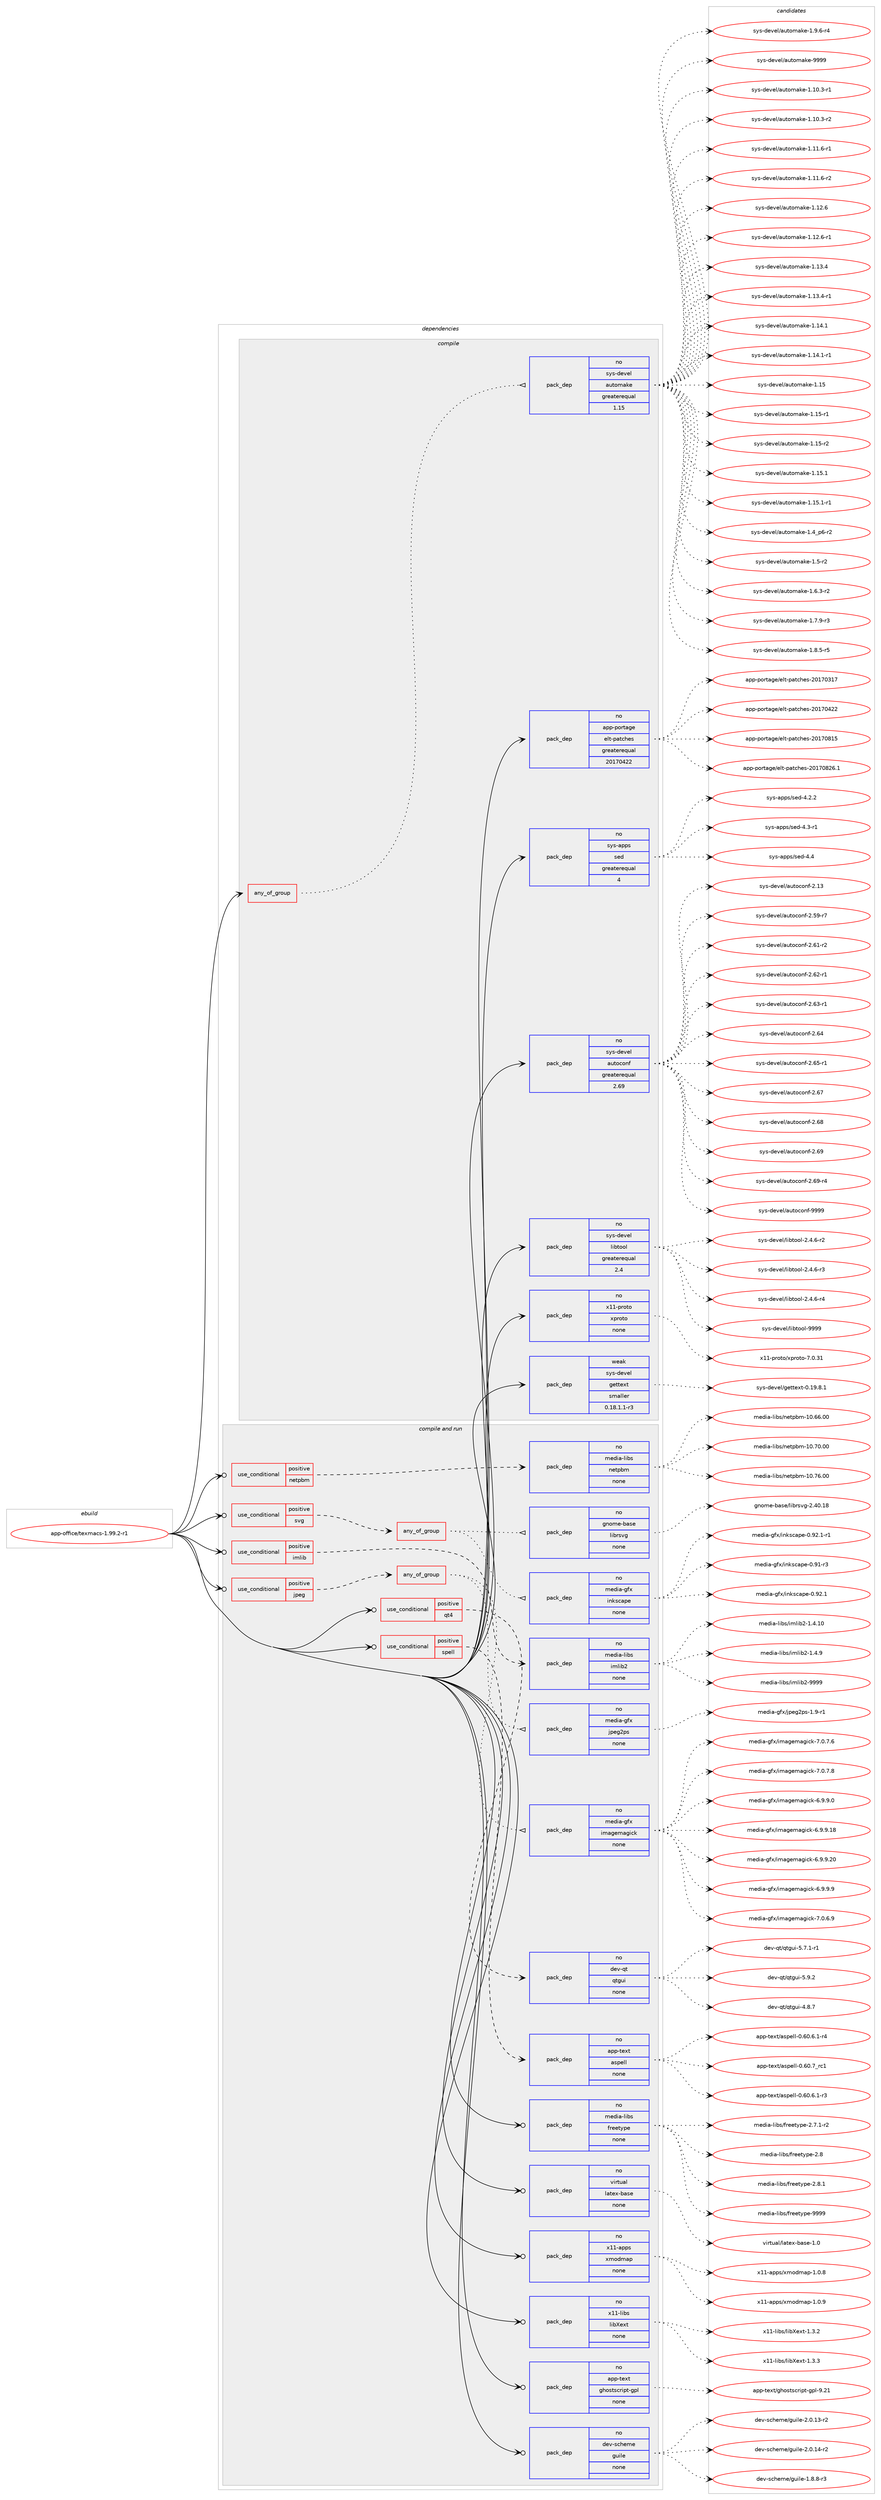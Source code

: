 digraph prolog {

# *************
# Graph options
# *************

newrank=true;
concentrate=true;
compound=true;
graph [rankdir=LR,fontname=Helvetica,fontsize=10,ranksep=1.5];#, ranksep=2.5, nodesep=0.2];
edge  [arrowhead=vee];
node  [fontname=Helvetica,fontsize=10];

# **********
# The ebuild
# **********

subgraph cluster_leftcol {
color=gray;
rank=same;
label=<<i>ebuild</i>>;
id [label="app-office/texmacs-1.99.2-r1", color=red, width=4, href="../app-office/texmacs-1.99.2-r1.svg"];
}

# ****************
# The dependencies
# ****************

subgraph cluster_midcol {
color=gray;
label=<<i>dependencies</i>>;
subgraph cluster_compile {
fillcolor="#eeeeee";
style=filled;
label=<<i>compile</i>>;
subgraph any905 {
dependency52663 [label=<<TABLE BORDER="0" CELLBORDER="1" CELLSPACING="0" CELLPADDING="4"><TR><TD CELLPADDING="10">any_of_group</TD></TR></TABLE>>, shape=none, color=red];subgraph pack38030 {
dependency52664 [label=<<TABLE BORDER="0" CELLBORDER="1" CELLSPACING="0" CELLPADDING="4" WIDTH="220"><TR><TD ROWSPAN="6" CELLPADDING="30">pack_dep</TD></TR><TR><TD WIDTH="110">no</TD></TR><TR><TD>sys-devel</TD></TR><TR><TD>automake</TD></TR><TR><TD>greaterequal</TD></TR><TR><TD>1.15</TD></TR></TABLE>>, shape=none, color=blue];
}
dependency52663:e -> dependency52664:w [weight=20,style="dotted",arrowhead="oinv"];
}
id:e -> dependency52663:w [weight=20,style="solid",arrowhead="vee"];
subgraph pack38031 {
dependency52665 [label=<<TABLE BORDER="0" CELLBORDER="1" CELLSPACING="0" CELLPADDING="4" WIDTH="220"><TR><TD ROWSPAN="6" CELLPADDING="30">pack_dep</TD></TR><TR><TD WIDTH="110">no</TD></TR><TR><TD>app-portage</TD></TR><TR><TD>elt-patches</TD></TR><TR><TD>greaterequal</TD></TR><TR><TD>20170422</TD></TR></TABLE>>, shape=none, color=blue];
}
id:e -> dependency52665:w [weight=20,style="solid",arrowhead="vee"];
subgraph pack38032 {
dependency52666 [label=<<TABLE BORDER="0" CELLBORDER="1" CELLSPACING="0" CELLPADDING="4" WIDTH="220"><TR><TD ROWSPAN="6" CELLPADDING="30">pack_dep</TD></TR><TR><TD WIDTH="110">no</TD></TR><TR><TD>sys-apps</TD></TR><TR><TD>sed</TD></TR><TR><TD>greaterequal</TD></TR><TR><TD>4</TD></TR></TABLE>>, shape=none, color=blue];
}
id:e -> dependency52666:w [weight=20,style="solid",arrowhead="vee"];
subgraph pack38033 {
dependency52667 [label=<<TABLE BORDER="0" CELLBORDER="1" CELLSPACING="0" CELLPADDING="4" WIDTH="220"><TR><TD ROWSPAN="6" CELLPADDING="30">pack_dep</TD></TR><TR><TD WIDTH="110">no</TD></TR><TR><TD>sys-devel</TD></TR><TR><TD>autoconf</TD></TR><TR><TD>greaterequal</TD></TR><TR><TD>2.69</TD></TR></TABLE>>, shape=none, color=blue];
}
id:e -> dependency52667:w [weight=20,style="solid",arrowhead="vee"];
subgraph pack38034 {
dependency52668 [label=<<TABLE BORDER="0" CELLBORDER="1" CELLSPACING="0" CELLPADDING="4" WIDTH="220"><TR><TD ROWSPAN="6" CELLPADDING="30">pack_dep</TD></TR><TR><TD WIDTH="110">no</TD></TR><TR><TD>sys-devel</TD></TR><TR><TD>libtool</TD></TR><TR><TD>greaterequal</TD></TR><TR><TD>2.4</TD></TR></TABLE>>, shape=none, color=blue];
}
id:e -> dependency52668:w [weight=20,style="solid",arrowhead="vee"];
subgraph pack38035 {
dependency52669 [label=<<TABLE BORDER="0" CELLBORDER="1" CELLSPACING="0" CELLPADDING="4" WIDTH="220"><TR><TD ROWSPAN="6" CELLPADDING="30">pack_dep</TD></TR><TR><TD WIDTH="110">no</TD></TR><TR><TD>x11-proto</TD></TR><TR><TD>xproto</TD></TR><TR><TD>none</TD></TR><TR><TD></TD></TR></TABLE>>, shape=none, color=blue];
}
id:e -> dependency52669:w [weight=20,style="solid",arrowhead="vee"];
subgraph pack38036 {
dependency52670 [label=<<TABLE BORDER="0" CELLBORDER="1" CELLSPACING="0" CELLPADDING="4" WIDTH="220"><TR><TD ROWSPAN="6" CELLPADDING="30">pack_dep</TD></TR><TR><TD WIDTH="110">weak</TD></TR><TR><TD>sys-devel</TD></TR><TR><TD>gettext</TD></TR><TR><TD>smaller</TD></TR><TR><TD>0.18.1.1-r3</TD></TR></TABLE>>, shape=none, color=blue];
}
id:e -> dependency52670:w [weight=20,style="solid",arrowhead="vee"];
}
subgraph cluster_compileandrun {
fillcolor="#eeeeee";
style=filled;
label=<<i>compile and run</i>>;
subgraph cond13706 {
dependency52671 [label=<<TABLE BORDER="0" CELLBORDER="1" CELLSPACING="0" CELLPADDING="4"><TR><TD ROWSPAN="3" CELLPADDING="10">use_conditional</TD></TR><TR><TD>positive</TD></TR><TR><TD>imlib</TD></TR></TABLE>>, shape=none, color=red];
subgraph pack38037 {
dependency52672 [label=<<TABLE BORDER="0" CELLBORDER="1" CELLSPACING="0" CELLPADDING="4" WIDTH="220"><TR><TD ROWSPAN="6" CELLPADDING="30">pack_dep</TD></TR><TR><TD WIDTH="110">no</TD></TR><TR><TD>media-libs</TD></TR><TR><TD>imlib2</TD></TR><TR><TD>none</TD></TR><TR><TD></TD></TR></TABLE>>, shape=none, color=blue];
}
dependency52671:e -> dependency52672:w [weight=20,style="dashed",arrowhead="vee"];
}
id:e -> dependency52671:w [weight=20,style="solid",arrowhead="odotvee"];
subgraph cond13707 {
dependency52673 [label=<<TABLE BORDER="0" CELLBORDER="1" CELLSPACING="0" CELLPADDING="4"><TR><TD ROWSPAN="3" CELLPADDING="10">use_conditional</TD></TR><TR><TD>positive</TD></TR><TR><TD>jpeg</TD></TR></TABLE>>, shape=none, color=red];
subgraph any906 {
dependency52674 [label=<<TABLE BORDER="0" CELLBORDER="1" CELLSPACING="0" CELLPADDING="4"><TR><TD CELLPADDING="10">any_of_group</TD></TR></TABLE>>, shape=none, color=red];subgraph pack38038 {
dependency52675 [label=<<TABLE BORDER="0" CELLBORDER="1" CELLSPACING="0" CELLPADDING="4" WIDTH="220"><TR><TD ROWSPAN="6" CELLPADDING="30">pack_dep</TD></TR><TR><TD WIDTH="110">no</TD></TR><TR><TD>media-gfx</TD></TR><TR><TD>imagemagick</TD></TR><TR><TD>none</TD></TR><TR><TD></TD></TR></TABLE>>, shape=none, color=blue];
}
dependency52674:e -> dependency52675:w [weight=20,style="dotted",arrowhead="oinv"];
subgraph pack38039 {
dependency52676 [label=<<TABLE BORDER="0" CELLBORDER="1" CELLSPACING="0" CELLPADDING="4" WIDTH="220"><TR><TD ROWSPAN="6" CELLPADDING="30">pack_dep</TD></TR><TR><TD WIDTH="110">no</TD></TR><TR><TD>media-gfx</TD></TR><TR><TD>jpeg2ps</TD></TR><TR><TD>none</TD></TR><TR><TD></TD></TR></TABLE>>, shape=none, color=blue];
}
dependency52674:e -> dependency52676:w [weight=20,style="dotted",arrowhead="oinv"];
}
dependency52673:e -> dependency52674:w [weight=20,style="dashed",arrowhead="vee"];
}
id:e -> dependency52673:w [weight=20,style="solid",arrowhead="odotvee"];
subgraph cond13708 {
dependency52677 [label=<<TABLE BORDER="0" CELLBORDER="1" CELLSPACING="0" CELLPADDING="4"><TR><TD ROWSPAN="3" CELLPADDING="10">use_conditional</TD></TR><TR><TD>positive</TD></TR><TR><TD>netpbm</TD></TR></TABLE>>, shape=none, color=red];
subgraph pack38040 {
dependency52678 [label=<<TABLE BORDER="0" CELLBORDER="1" CELLSPACING="0" CELLPADDING="4" WIDTH="220"><TR><TD ROWSPAN="6" CELLPADDING="30">pack_dep</TD></TR><TR><TD WIDTH="110">no</TD></TR><TR><TD>media-libs</TD></TR><TR><TD>netpbm</TD></TR><TR><TD>none</TD></TR><TR><TD></TD></TR></TABLE>>, shape=none, color=blue];
}
dependency52677:e -> dependency52678:w [weight=20,style="dashed",arrowhead="vee"];
}
id:e -> dependency52677:w [weight=20,style="solid",arrowhead="odotvee"];
subgraph cond13709 {
dependency52679 [label=<<TABLE BORDER="0" CELLBORDER="1" CELLSPACING="0" CELLPADDING="4"><TR><TD ROWSPAN="3" CELLPADDING="10">use_conditional</TD></TR><TR><TD>positive</TD></TR><TR><TD>qt4</TD></TR></TABLE>>, shape=none, color=red];
subgraph pack38041 {
dependency52680 [label=<<TABLE BORDER="0" CELLBORDER="1" CELLSPACING="0" CELLPADDING="4" WIDTH="220"><TR><TD ROWSPAN="6" CELLPADDING="30">pack_dep</TD></TR><TR><TD WIDTH="110">no</TD></TR><TR><TD>dev-qt</TD></TR><TR><TD>qtgui</TD></TR><TR><TD>none</TD></TR><TR><TD></TD></TR></TABLE>>, shape=none, color=blue];
}
dependency52679:e -> dependency52680:w [weight=20,style="dashed",arrowhead="vee"];
}
id:e -> dependency52679:w [weight=20,style="solid",arrowhead="odotvee"];
subgraph cond13710 {
dependency52681 [label=<<TABLE BORDER="0" CELLBORDER="1" CELLSPACING="0" CELLPADDING="4"><TR><TD ROWSPAN="3" CELLPADDING="10">use_conditional</TD></TR><TR><TD>positive</TD></TR><TR><TD>spell</TD></TR></TABLE>>, shape=none, color=red];
subgraph pack38042 {
dependency52682 [label=<<TABLE BORDER="0" CELLBORDER="1" CELLSPACING="0" CELLPADDING="4" WIDTH="220"><TR><TD ROWSPAN="6" CELLPADDING="30">pack_dep</TD></TR><TR><TD WIDTH="110">no</TD></TR><TR><TD>app-text</TD></TR><TR><TD>aspell</TD></TR><TR><TD>none</TD></TR><TR><TD></TD></TR></TABLE>>, shape=none, color=blue];
}
dependency52681:e -> dependency52682:w [weight=20,style="dashed",arrowhead="vee"];
}
id:e -> dependency52681:w [weight=20,style="solid",arrowhead="odotvee"];
subgraph cond13711 {
dependency52683 [label=<<TABLE BORDER="0" CELLBORDER="1" CELLSPACING="0" CELLPADDING="4"><TR><TD ROWSPAN="3" CELLPADDING="10">use_conditional</TD></TR><TR><TD>positive</TD></TR><TR><TD>svg</TD></TR></TABLE>>, shape=none, color=red];
subgraph any907 {
dependency52684 [label=<<TABLE BORDER="0" CELLBORDER="1" CELLSPACING="0" CELLPADDING="4"><TR><TD CELLPADDING="10">any_of_group</TD></TR></TABLE>>, shape=none, color=red];subgraph pack38043 {
dependency52685 [label=<<TABLE BORDER="0" CELLBORDER="1" CELLSPACING="0" CELLPADDING="4" WIDTH="220"><TR><TD ROWSPAN="6" CELLPADDING="30">pack_dep</TD></TR><TR><TD WIDTH="110">no</TD></TR><TR><TD>media-gfx</TD></TR><TR><TD>inkscape</TD></TR><TR><TD>none</TD></TR><TR><TD></TD></TR></TABLE>>, shape=none, color=blue];
}
dependency52684:e -> dependency52685:w [weight=20,style="dotted",arrowhead="oinv"];
subgraph pack38044 {
dependency52686 [label=<<TABLE BORDER="0" CELLBORDER="1" CELLSPACING="0" CELLPADDING="4" WIDTH="220"><TR><TD ROWSPAN="6" CELLPADDING="30">pack_dep</TD></TR><TR><TD WIDTH="110">no</TD></TR><TR><TD>gnome-base</TD></TR><TR><TD>librsvg</TD></TR><TR><TD>none</TD></TR><TR><TD></TD></TR></TABLE>>, shape=none, color=blue];
}
dependency52684:e -> dependency52686:w [weight=20,style="dotted",arrowhead="oinv"];
}
dependency52683:e -> dependency52684:w [weight=20,style="dashed",arrowhead="vee"];
}
id:e -> dependency52683:w [weight=20,style="solid",arrowhead="odotvee"];
subgraph pack38045 {
dependency52687 [label=<<TABLE BORDER="0" CELLBORDER="1" CELLSPACING="0" CELLPADDING="4" WIDTH="220"><TR><TD ROWSPAN="6" CELLPADDING="30">pack_dep</TD></TR><TR><TD WIDTH="110">no</TD></TR><TR><TD>app-text</TD></TR><TR><TD>ghostscript-gpl</TD></TR><TR><TD>none</TD></TR><TR><TD></TD></TR></TABLE>>, shape=none, color=blue];
}
id:e -> dependency52687:w [weight=20,style="solid",arrowhead="odotvee"];
subgraph pack38046 {
dependency52688 [label=<<TABLE BORDER="0" CELLBORDER="1" CELLSPACING="0" CELLPADDING="4" WIDTH="220"><TR><TD ROWSPAN="6" CELLPADDING="30">pack_dep</TD></TR><TR><TD WIDTH="110">no</TD></TR><TR><TD>dev-scheme</TD></TR><TR><TD>guile</TD></TR><TR><TD>none</TD></TR><TR><TD></TD></TR></TABLE>>, shape=none, color=blue];
}
id:e -> dependency52688:w [weight=20,style="solid",arrowhead="odotvee"];
subgraph pack38047 {
dependency52689 [label=<<TABLE BORDER="0" CELLBORDER="1" CELLSPACING="0" CELLPADDING="4" WIDTH="220"><TR><TD ROWSPAN="6" CELLPADDING="30">pack_dep</TD></TR><TR><TD WIDTH="110">no</TD></TR><TR><TD>media-libs</TD></TR><TR><TD>freetype</TD></TR><TR><TD>none</TD></TR><TR><TD></TD></TR></TABLE>>, shape=none, color=blue];
}
id:e -> dependency52689:w [weight=20,style="solid",arrowhead="odotvee"];
subgraph pack38048 {
dependency52690 [label=<<TABLE BORDER="0" CELLBORDER="1" CELLSPACING="0" CELLPADDING="4" WIDTH="220"><TR><TD ROWSPAN="6" CELLPADDING="30">pack_dep</TD></TR><TR><TD WIDTH="110">no</TD></TR><TR><TD>virtual</TD></TR><TR><TD>latex-base</TD></TR><TR><TD>none</TD></TR><TR><TD></TD></TR></TABLE>>, shape=none, color=blue];
}
id:e -> dependency52690:w [weight=20,style="solid",arrowhead="odotvee"];
subgraph pack38049 {
dependency52691 [label=<<TABLE BORDER="0" CELLBORDER="1" CELLSPACING="0" CELLPADDING="4" WIDTH="220"><TR><TD ROWSPAN="6" CELLPADDING="30">pack_dep</TD></TR><TR><TD WIDTH="110">no</TD></TR><TR><TD>x11-apps</TD></TR><TR><TD>xmodmap</TD></TR><TR><TD>none</TD></TR><TR><TD></TD></TR></TABLE>>, shape=none, color=blue];
}
id:e -> dependency52691:w [weight=20,style="solid",arrowhead="odotvee"];
subgraph pack38050 {
dependency52692 [label=<<TABLE BORDER="0" CELLBORDER="1" CELLSPACING="0" CELLPADDING="4" WIDTH="220"><TR><TD ROWSPAN="6" CELLPADDING="30">pack_dep</TD></TR><TR><TD WIDTH="110">no</TD></TR><TR><TD>x11-libs</TD></TR><TR><TD>libXext</TD></TR><TR><TD>none</TD></TR><TR><TD></TD></TR></TABLE>>, shape=none, color=blue];
}
id:e -> dependency52692:w [weight=20,style="solid",arrowhead="odotvee"];
}
subgraph cluster_run {
fillcolor="#eeeeee";
style=filled;
label=<<i>run</i>>;
}
}

# **************
# The candidates
# **************

subgraph cluster_choices {
rank=same;
color=gray;
label=<<i>candidates</i>>;

subgraph choice38030 {
color=black;
nodesep=1;
choice11512111545100101118101108479711711611110997107101454946494846514511449 [label="sys-devel/automake-1.10.3-r1", color=red, width=4,href="../sys-devel/automake-1.10.3-r1.svg"];
choice11512111545100101118101108479711711611110997107101454946494846514511450 [label="sys-devel/automake-1.10.3-r2", color=red, width=4,href="../sys-devel/automake-1.10.3-r2.svg"];
choice11512111545100101118101108479711711611110997107101454946494946544511449 [label="sys-devel/automake-1.11.6-r1", color=red, width=4,href="../sys-devel/automake-1.11.6-r1.svg"];
choice11512111545100101118101108479711711611110997107101454946494946544511450 [label="sys-devel/automake-1.11.6-r2", color=red, width=4,href="../sys-devel/automake-1.11.6-r2.svg"];
choice1151211154510010111810110847971171161111099710710145494649504654 [label="sys-devel/automake-1.12.6", color=red, width=4,href="../sys-devel/automake-1.12.6.svg"];
choice11512111545100101118101108479711711611110997107101454946495046544511449 [label="sys-devel/automake-1.12.6-r1", color=red, width=4,href="../sys-devel/automake-1.12.6-r1.svg"];
choice1151211154510010111810110847971171161111099710710145494649514652 [label="sys-devel/automake-1.13.4", color=red, width=4,href="../sys-devel/automake-1.13.4.svg"];
choice11512111545100101118101108479711711611110997107101454946495146524511449 [label="sys-devel/automake-1.13.4-r1", color=red, width=4,href="../sys-devel/automake-1.13.4-r1.svg"];
choice1151211154510010111810110847971171161111099710710145494649524649 [label="sys-devel/automake-1.14.1", color=red, width=4,href="../sys-devel/automake-1.14.1.svg"];
choice11512111545100101118101108479711711611110997107101454946495246494511449 [label="sys-devel/automake-1.14.1-r1", color=red, width=4,href="../sys-devel/automake-1.14.1-r1.svg"];
choice115121115451001011181011084797117116111109971071014549464953 [label="sys-devel/automake-1.15", color=red, width=4,href="../sys-devel/automake-1.15.svg"];
choice1151211154510010111810110847971171161111099710710145494649534511449 [label="sys-devel/automake-1.15-r1", color=red, width=4,href="../sys-devel/automake-1.15-r1.svg"];
choice1151211154510010111810110847971171161111099710710145494649534511450 [label="sys-devel/automake-1.15-r2", color=red, width=4,href="../sys-devel/automake-1.15-r2.svg"];
choice1151211154510010111810110847971171161111099710710145494649534649 [label="sys-devel/automake-1.15.1", color=red, width=4,href="../sys-devel/automake-1.15.1.svg"];
choice11512111545100101118101108479711711611110997107101454946495346494511449 [label="sys-devel/automake-1.15.1-r1", color=red, width=4,href="../sys-devel/automake-1.15.1-r1.svg"];
choice115121115451001011181011084797117116111109971071014549465295112544511450 [label="sys-devel/automake-1.4_p6-r2", color=red, width=4,href="../sys-devel/automake-1.4_p6-r2.svg"];
choice11512111545100101118101108479711711611110997107101454946534511450 [label="sys-devel/automake-1.5-r2", color=red, width=4,href="../sys-devel/automake-1.5-r2.svg"];
choice115121115451001011181011084797117116111109971071014549465446514511450 [label="sys-devel/automake-1.6.3-r2", color=red, width=4,href="../sys-devel/automake-1.6.3-r2.svg"];
choice115121115451001011181011084797117116111109971071014549465546574511451 [label="sys-devel/automake-1.7.9-r3", color=red, width=4,href="../sys-devel/automake-1.7.9-r3.svg"];
choice115121115451001011181011084797117116111109971071014549465646534511453 [label="sys-devel/automake-1.8.5-r5", color=red, width=4,href="../sys-devel/automake-1.8.5-r5.svg"];
choice115121115451001011181011084797117116111109971071014549465746544511452 [label="sys-devel/automake-1.9.6-r4", color=red, width=4,href="../sys-devel/automake-1.9.6-r4.svg"];
choice115121115451001011181011084797117116111109971071014557575757 [label="sys-devel/automake-9999", color=red, width=4,href="../sys-devel/automake-9999.svg"];
dependency52664:e -> choice11512111545100101118101108479711711611110997107101454946494846514511449:w [style=dotted,weight="100"];
dependency52664:e -> choice11512111545100101118101108479711711611110997107101454946494846514511450:w [style=dotted,weight="100"];
dependency52664:e -> choice11512111545100101118101108479711711611110997107101454946494946544511449:w [style=dotted,weight="100"];
dependency52664:e -> choice11512111545100101118101108479711711611110997107101454946494946544511450:w [style=dotted,weight="100"];
dependency52664:e -> choice1151211154510010111810110847971171161111099710710145494649504654:w [style=dotted,weight="100"];
dependency52664:e -> choice11512111545100101118101108479711711611110997107101454946495046544511449:w [style=dotted,weight="100"];
dependency52664:e -> choice1151211154510010111810110847971171161111099710710145494649514652:w [style=dotted,weight="100"];
dependency52664:e -> choice11512111545100101118101108479711711611110997107101454946495146524511449:w [style=dotted,weight="100"];
dependency52664:e -> choice1151211154510010111810110847971171161111099710710145494649524649:w [style=dotted,weight="100"];
dependency52664:e -> choice11512111545100101118101108479711711611110997107101454946495246494511449:w [style=dotted,weight="100"];
dependency52664:e -> choice115121115451001011181011084797117116111109971071014549464953:w [style=dotted,weight="100"];
dependency52664:e -> choice1151211154510010111810110847971171161111099710710145494649534511449:w [style=dotted,weight="100"];
dependency52664:e -> choice1151211154510010111810110847971171161111099710710145494649534511450:w [style=dotted,weight="100"];
dependency52664:e -> choice1151211154510010111810110847971171161111099710710145494649534649:w [style=dotted,weight="100"];
dependency52664:e -> choice11512111545100101118101108479711711611110997107101454946495346494511449:w [style=dotted,weight="100"];
dependency52664:e -> choice115121115451001011181011084797117116111109971071014549465295112544511450:w [style=dotted,weight="100"];
dependency52664:e -> choice11512111545100101118101108479711711611110997107101454946534511450:w [style=dotted,weight="100"];
dependency52664:e -> choice115121115451001011181011084797117116111109971071014549465446514511450:w [style=dotted,weight="100"];
dependency52664:e -> choice115121115451001011181011084797117116111109971071014549465546574511451:w [style=dotted,weight="100"];
dependency52664:e -> choice115121115451001011181011084797117116111109971071014549465646534511453:w [style=dotted,weight="100"];
dependency52664:e -> choice115121115451001011181011084797117116111109971071014549465746544511452:w [style=dotted,weight="100"];
dependency52664:e -> choice115121115451001011181011084797117116111109971071014557575757:w [style=dotted,weight="100"];
}
subgraph choice38031 {
color=black;
nodesep=1;
choice97112112451121111141169710310147101108116451129711699104101115455048495548514955 [label="app-portage/elt-patches-20170317", color=red, width=4,href="../app-portage/elt-patches-20170317.svg"];
choice97112112451121111141169710310147101108116451129711699104101115455048495548525050 [label="app-portage/elt-patches-20170422", color=red, width=4,href="../app-portage/elt-patches-20170422.svg"];
choice97112112451121111141169710310147101108116451129711699104101115455048495548564953 [label="app-portage/elt-patches-20170815", color=red, width=4,href="../app-portage/elt-patches-20170815.svg"];
choice971121124511211111411697103101471011081164511297116991041011154550484955485650544649 [label="app-portage/elt-patches-20170826.1", color=red, width=4,href="../app-portage/elt-patches-20170826.1.svg"];
dependency52665:e -> choice97112112451121111141169710310147101108116451129711699104101115455048495548514955:w [style=dotted,weight="100"];
dependency52665:e -> choice97112112451121111141169710310147101108116451129711699104101115455048495548525050:w [style=dotted,weight="100"];
dependency52665:e -> choice97112112451121111141169710310147101108116451129711699104101115455048495548564953:w [style=dotted,weight="100"];
dependency52665:e -> choice971121124511211111411697103101471011081164511297116991041011154550484955485650544649:w [style=dotted,weight="100"];
}
subgraph choice38032 {
color=black;
nodesep=1;
choice115121115459711211211547115101100455246504650 [label="sys-apps/sed-4.2.2", color=red, width=4,href="../sys-apps/sed-4.2.2.svg"];
choice115121115459711211211547115101100455246514511449 [label="sys-apps/sed-4.3-r1", color=red, width=4,href="../sys-apps/sed-4.3-r1.svg"];
choice11512111545971121121154711510110045524652 [label="sys-apps/sed-4.4", color=red, width=4,href="../sys-apps/sed-4.4.svg"];
dependency52666:e -> choice115121115459711211211547115101100455246504650:w [style=dotted,weight="100"];
dependency52666:e -> choice115121115459711211211547115101100455246514511449:w [style=dotted,weight="100"];
dependency52666:e -> choice11512111545971121121154711510110045524652:w [style=dotted,weight="100"];
}
subgraph choice38033 {
color=black;
nodesep=1;
choice115121115451001011181011084797117116111991111101024550464951 [label="sys-devel/autoconf-2.13", color=red, width=4,href="../sys-devel/autoconf-2.13.svg"];
choice1151211154510010111810110847971171161119911111010245504653574511455 [label="sys-devel/autoconf-2.59-r7", color=red, width=4,href="../sys-devel/autoconf-2.59-r7.svg"];
choice1151211154510010111810110847971171161119911111010245504654494511450 [label="sys-devel/autoconf-2.61-r2", color=red, width=4,href="../sys-devel/autoconf-2.61-r2.svg"];
choice1151211154510010111810110847971171161119911111010245504654504511449 [label="sys-devel/autoconf-2.62-r1", color=red, width=4,href="../sys-devel/autoconf-2.62-r1.svg"];
choice1151211154510010111810110847971171161119911111010245504654514511449 [label="sys-devel/autoconf-2.63-r1", color=red, width=4,href="../sys-devel/autoconf-2.63-r1.svg"];
choice115121115451001011181011084797117116111991111101024550465452 [label="sys-devel/autoconf-2.64", color=red, width=4,href="../sys-devel/autoconf-2.64.svg"];
choice1151211154510010111810110847971171161119911111010245504654534511449 [label="sys-devel/autoconf-2.65-r1", color=red, width=4,href="../sys-devel/autoconf-2.65-r1.svg"];
choice115121115451001011181011084797117116111991111101024550465455 [label="sys-devel/autoconf-2.67", color=red, width=4,href="../sys-devel/autoconf-2.67.svg"];
choice115121115451001011181011084797117116111991111101024550465456 [label="sys-devel/autoconf-2.68", color=red, width=4,href="../sys-devel/autoconf-2.68.svg"];
choice115121115451001011181011084797117116111991111101024550465457 [label="sys-devel/autoconf-2.69", color=red, width=4,href="../sys-devel/autoconf-2.69.svg"];
choice1151211154510010111810110847971171161119911111010245504654574511452 [label="sys-devel/autoconf-2.69-r4", color=red, width=4,href="../sys-devel/autoconf-2.69-r4.svg"];
choice115121115451001011181011084797117116111991111101024557575757 [label="sys-devel/autoconf-9999", color=red, width=4,href="../sys-devel/autoconf-9999.svg"];
dependency52667:e -> choice115121115451001011181011084797117116111991111101024550464951:w [style=dotted,weight="100"];
dependency52667:e -> choice1151211154510010111810110847971171161119911111010245504653574511455:w [style=dotted,weight="100"];
dependency52667:e -> choice1151211154510010111810110847971171161119911111010245504654494511450:w [style=dotted,weight="100"];
dependency52667:e -> choice1151211154510010111810110847971171161119911111010245504654504511449:w [style=dotted,weight="100"];
dependency52667:e -> choice1151211154510010111810110847971171161119911111010245504654514511449:w [style=dotted,weight="100"];
dependency52667:e -> choice115121115451001011181011084797117116111991111101024550465452:w [style=dotted,weight="100"];
dependency52667:e -> choice1151211154510010111810110847971171161119911111010245504654534511449:w [style=dotted,weight="100"];
dependency52667:e -> choice115121115451001011181011084797117116111991111101024550465455:w [style=dotted,weight="100"];
dependency52667:e -> choice115121115451001011181011084797117116111991111101024550465456:w [style=dotted,weight="100"];
dependency52667:e -> choice115121115451001011181011084797117116111991111101024550465457:w [style=dotted,weight="100"];
dependency52667:e -> choice1151211154510010111810110847971171161119911111010245504654574511452:w [style=dotted,weight="100"];
dependency52667:e -> choice115121115451001011181011084797117116111991111101024557575757:w [style=dotted,weight="100"];
}
subgraph choice38034 {
color=black;
nodesep=1;
choice1151211154510010111810110847108105981161111111084550465246544511450 [label="sys-devel/libtool-2.4.6-r2", color=red, width=4,href="../sys-devel/libtool-2.4.6-r2.svg"];
choice1151211154510010111810110847108105981161111111084550465246544511451 [label="sys-devel/libtool-2.4.6-r3", color=red, width=4,href="../sys-devel/libtool-2.4.6-r3.svg"];
choice1151211154510010111810110847108105981161111111084550465246544511452 [label="sys-devel/libtool-2.4.6-r4", color=red, width=4,href="../sys-devel/libtool-2.4.6-r4.svg"];
choice1151211154510010111810110847108105981161111111084557575757 [label="sys-devel/libtool-9999", color=red, width=4,href="../sys-devel/libtool-9999.svg"];
dependency52668:e -> choice1151211154510010111810110847108105981161111111084550465246544511450:w [style=dotted,weight="100"];
dependency52668:e -> choice1151211154510010111810110847108105981161111111084550465246544511451:w [style=dotted,weight="100"];
dependency52668:e -> choice1151211154510010111810110847108105981161111111084550465246544511452:w [style=dotted,weight="100"];
dependency52668:e -> choice1151211154510010111810110847108105981161111111084557575757:w [style=dotted,weight="100"];
}
subgraph choice38035 {
color=black;
nodesep=1;
choice1204949451121141111161114712011211411111611145554648465149 [label="x11-proto/xproto-7.0.31", color=red, width=4,href="../x11-proto/xproto-7.0.31.svg"];
dependency52669:e -> choice1204949451121141111161114712011211411111611145554648465149:w [style=dotted,weight="100"];
}
subgraph choice38036 {
color=black;
nodesep=1;
choice1151211154510010111810110847103101116116101120116454846495746564649 [label="sys-devel/gettext-0.19.8.1", color=red, width=4,href="../sys-devel/gettext-0.19.8.1.svg"];
dependency52670:e -> choice1151211154510010111810110847103101116116101120116454846495746564649:w [style=dotted,weight="100"];
}
subgraph choice38037 {
color=black;
nodesep=1;
choice10910110010597451081059811547105109108105985045494652464948 [label="media-libs/imlib2-1.4.10", color=red, width=4,href="../media-libs/imlib2-1.4.10.svg"];
choice109101100105974510810598115471051091081059850454946524657 [label="media-libs/imlib2-1.4.9", color=red, width=4,href="../media-libs/imlib2-1.4.9.svg"];
choice1091011001059745108105981154710510910810598504557575757 [label="media-libs/imlib2-9999", color=red, width=4,href="../media-libs/imlib2-9999.svg"];
dependency52672:e -> choice10910110010597451081059811547105109108105985045494652464948:w [style=dotted,weight="100"];
dependency52672:e -> choice109101100105974510810598115471051091081059850454946524657:w [style=dotted,weight="100"];
dependency52672:e -> choice1091011001059745108105981154710510910810598504557575757:w [style=dotted,weight="100"];
}
subgraph choice38038 {
color=black;
nodesep=1;
choice1091011001059745103102120471051099710310110997103105991074554465746574648 [label="media-gfx/imagemagick-6.9.9.0", color=red, width=4,href="../media-gfx/imagemagick-6.9.9.0.svg"];
choice109101100105974510310212047105109971031011099710310599107455446574657464956 [label="media-gfx/imagemagick-6.9.9.18", color=red, width=4,href="../media-gfx/imagemagick-6.9.9.18.svg"];
choice109101100105974510310212047105109971031011099710310599107455446574657465048 [label="media-gfx/imagemagick-6.9.9.20", color=red, width=4,href="../media-gfx/imagemagick-6.9.9.20.svg"];
choice1091011001059745103102120471051099710310110997103105991074554465746574657 [label="media-gfx/imagemagick-6.9.9.9", color=red, width=4,href="../media-gfx/imagemagick-6.9.9.9.svg"];
choice1091011001059745103102120471051099710310110997103105991074555464846544657 [label="media-gfx/imagemagick-7.0.6.9", color=red, width=4,href="../media-gfx/imagemagick-7.0.6.9.svg"];
choice1091011001059745103102120471051099710310110997103105991074555464846554654 [label="media-gfx/imagemagick-7.0.7.6", color=red, width=4,href="../media-gfx/imagemagick-7.0.7.6.svg"];
choice1091011001059745103102120471051099710310110997103105991074555464846554656 [label="media-gfx/imagemagick-7.0.7.8", color=red, width=4,href="../media-gfx/imagemagick-7.0.7.8.svg"];
dependency52675:e -> choice1091011001059745103102120471051099710310110997103105991074554465746574648:w [style=dotted,weight="100"];
dependency52675:e -> choice109101100105974510310212047105109971031011099710310599107455446574657464956:w [style=dotted,weight="100"];
dependency52675:e -> choice109101100105974510310212047105109971031011099710310599107455446574657465048:w [style=dotted,weight="100"];
dependency52675:e -> choice1091011001059745103102120471051099710310110997103105991074554465746574657:w [style=dotted,weight="100"];
dependency52675:e -> choice1091011001059745103102120471051099710310110997103105991074555464846544657:w [style=dotted,weight="100"];
dependency52675:e -> choice1091011001059745103102120471051099710310110997103105991074555464846554654:w [style=dotted,weight="100"];
dependency52675:e -> choice1091011001059745103102120471051099710310110997103105991074555464846554656:w [style=dotted,weight="100"];
}
subgraph choice38039 {
color=black;
nodesep=1;
choice10910110010597451031021204710611210110350112115454946574511449 [label="media-gfx/jpeg2ps-1.9-r1", color=red, width=4,href="../media-gfx/jpeg2ps-1.9-r1.svg"];
dependency52676:e -> choice10910110010597451031021204710611210110350112115454946574511449:w [style=dotted,weight="100"];
}
subgraph choice38040 {
color=black;
nodesep=1;
choice1091011001059745108105981154711010111611298109454948465454464848 [label="media-libs/netpbm-10.66.00", color=red, width=4,href="../media-libs/netpbm-10.66.00.svg"];
choice1091011001059745108105981154711010111611298109454948465548464848 [label="media-libs/netpbm-10.70.00", color=red, width=4,href="../media-libs/netpbm-10.70.00.svg"];
choice1091011001059745108105981154711010111611298109454948465554464848 [label="media-libs/netpbm-10.76.00", color=red, width=4,href="../media-libs/netpbm-10.76.00.svg"];
dependency52678:e -> choice1091011001059745108105981154711010111611298109454948465454464848:w [style=dotted,weight="100"];
dependency52678:e -> choice1091011001059745108105981154711010111611298109454948465548464848:w [style=dotted,weight="100"];
dependency52678:e -> choice1091011001059745108105981154711010111611298109454948465554464848:w [style=dotted,weight="100"];
}
subgraph choice38041 {
color=black;
nodesep=1;
choice1001011184511311647113116103117105455246564655 [label="dev-qt/qtgui-4.8.7", color=red, width=4,href="../dev-qt/qtgui-4.8.7.svg"];
choice10010111845113116471131161031171054553465546494511449 [label="dev-qt/qtgui-5.7.1-r1", color=red, width=4,href="../dev-qt/qtgui-5.7.1-r1.svg"];
choice1001011184511311647113116103117105455346574650 [label="dev-qt/qtgui-5.9.2", color=red, width=4,href="../dev-qt/qtgui-5.9.2.svg"];
dependency52680:e -> choice1001011184511311647113116103117105455246564655:w [style=dotted,weight="100"];
dependency52680:e -> choice10010111845113116471131161031171054553465546494511449:w [style=dotted,weight="100"];
dependency52680:e -> choice1001011184511311647113116103117105455346574650:w [style=dotted,weight="100"];
}
subgraph choice38042 {
color=black;
nodesep=1;
choice971121124511610112011647971151121011081084548465448465446494511451 [label="app-text/aspell-0.60.6.1-r3", color=red, width=4,href="../app-text/aspell-0.60.6.1-r3.svg"];
choice971121124511610112011647971151121011081084548465448465446494511452 [label="app-text/aspell-0.60.6.1-r4", color=red, width=4,href="../app-text/aspell-0.60.6.1-r4.svg"];
choice9711211245116101120116479711511210110810845484654484655951149949 [label="app-text/aspell-0.60.7_rc1", color=red, width=4,href="../app-text/aspell-0.60.7_rc1.svg"];
dependency52682:e -> choice971121124511610112011647971151121011081084548465448465446494511451:w [style=dotted,weight="100"];
dependency52682:e -> choice971121124511610112011647971151121011081084548465448465446494511452:w [style=dotted,weight="100"];
dependency52682:e -> choice9711211245116101120116479711511210110810845484654484655951149949:w [style=dotted,weight="100"];
}
subgraph choice38043 {
color=black;
nodesep=1;
choice109101100105974510310212047105110107115999711210145484657494511451 [label="media-gfx/inkscape-0.91-r3", color=red, width=4,href="../media-gfx/inkscape-0.91-r3.svg"];
choice109101100105974510310212047105110107115999711210145484657504649 [label="media-gfx/inkscape-0.92.1", color=red, width=4,href="../media-gfx/inkscape-0.92.1.svg"];
choice1091011001059745103102120471051101071159997112101454846575046494511449 [label="media-gfx/inkscape-0.92.1-r1", color=red, width=4,href="../media-gfx/inkscape-0.92.1-r1.svg"];
dependency52685:e -> choice109101100105974510310212047105110107115999711210145484657494511451:w [style=dotted,weight="100"];
dependency52685:e -> choice109101100105974510310212047105110107115999711210145484657504649:w [style=dotted,weight="100"];
dependency52685:e -> choice1091011001059745103102120471051101071159997112101454846575046494511449:w [style=dotted,weight="100"];
}
subgraph choice38044 {
color=black;
nodesep=1;
choice10311011110910145989711510147108105981141151181034550465248464956 [label="gnome-base/librsvg-2.40.18", color=red, width=4,href="../gnome-base/librsvg-2.40.18.svg"];
dependency52686:e -> choice10311011110910145989711510147108105981141151181034550465248464956:w [style=dotted,weight="100"];
}
subgraph choice38045 {
color=black;
nodesep=1;
choice97112112451161011201164710310411111511611599114105112116451031121084557465049 [label="app-text/ghostscript-gpl-9.21", color=red, width=4,href="../app-text/ghostscript-gpl-9.21.svg"];
dependency52687:e -> choice97112112451161011201164710310411111511611599114105112116451031121084557465049:w [style=dotted,weight="100"];
}
subgraph choice38046 {
color=black;
nodesep=1;
choice1001011184511599104101109101471031171051081014549465646564511451 [label="dev-scheme/guile-1.8.8-r3", color=red, width=4,href="../dev-scheme/guile-1.8.8-r3.svg"];
choice100101118451159910410110910147103117105108101455046484649514511450 [label="dev-scheme/guile-2.0.13-r2", color=red, width=4,href="../dev-scheme/guile-2.0.13-r2.svg"];
choice100101118451159910410110910147103117105108101455046484649524511450 [label="dev-scheme/guile-2.0.14-r2", color=red, width=4,href="../dev-scheme/guile-2.0.14-r2.svg"];
dependency52688:e -> choice1001011184511599104101109101471031171051081014549465646564511451:w [style=dotted,weight="100"];
dependency52688:e -> choice100101118451159910410110910147103117105108101455046484649514511450:w [style=dotted,weight="100"];
dependency52688:e -> choice100101118451159910410110910147103117105108101455046484649524511450:w [style=dotted,weight="100"];
}
subgraph choice38047 {
color=black;
nodesep=1;
choice109101100105974510810598115471021141011011161211121014550465546494511450 [label="media-libs/freetype-2.7.1-r2", color=red, width=4,href="../media-libs/freetype-2.7.1-r2.svg"];
choice1091011001059745108105981154710211410110111612111210145504656 [label="media-libs/freetype-2.8", color=red, width=4,href="../media-libs/freetype-2.8.svg"];
choice10910110010597451081059811547102114101101116121112101455046564649 [label="media-libs/freetype-2.8.1", color=red, width=4,href="../media-libs/freetype-2.8.1.svg"];
choice109101100105974510810598115471021141011011161211121014557575757 [label="media-libs/freetype-9999", color=red, width=4,href="../media-libs/freetype-9999.svg"];
dependency52689:e -> choice109101100105974510810598115471021141011011161211121014550465546494511450:w [style=dotted,weight="100"];
dependency52689:e -> choice1091011001059745108105981154710211410110111612111210145504656:w [style=dotted,weight="100"];
dependency52689:e -> choice10910110010597451081059811547102114101101116121112101455046564649:w [style=dotted,weight="100"];
dependency52689:e -> choice109101100105974510810598115471021141011011161211121014557575757:w [style=dotted,weight="100"];
}
subgraph choice38048 {
color=black;
nodesep=1;
choice11810511411611797108471089711610112045989711510145494648 [label="virtual/latex-base-1.0", color=red, width=4,href="../virtual/latex-base-1.0.svg"];
dependency52690:e -> choice11810511411611797108471089711610112045989711510145494648:w [style=dotted,weight="100"];
}
subgraph choice38049 {
color=black;
nodesep=1;
choice120494945971121121154712010911110010997112454946484656 [label="x11-apps/xmodmap-1.0.8", color=red, width=4,href="../x11-apps/xmodmap-1.0.8.svg"];
choice120494945971121121154712010911110010997112454946484657 [label="x11-apps/xmodmap-1.0.9", color=red, width=4,href="../x11-apps/xmodmap-1.0.9.svg"];
dependency52691:e -> choice120494945971121121154712010911110010997112454946484656:w [style=dotted,weight="100"];
dependency52691:e -> choice120494945971121121154712010911110010997112454946484657:w [style=dotted,weight="100"];
}
subgraph choice38050 {
color=black;
nodesep=1;
choice12049494510810598115471081059888101120116454946514650 [label="x11-libs/libXext-1.3.2", color=red, width=4,href="../x11-libs/libXext-1.3.2.svg"];
choice12049494510810598115471081059888101120116454946514651 [label="x11-libs/libXext-1.3.3", color=red, width=4,href="../x11-libs/libXext-1.3.3.svg"];
dependency52692:e -> choice12049494510810598115471081059888101120116454946514650:w [style=dotted,weight="100"];
dependency52692:e -> choice12049494510810598115471081059888101120116454946514651:w [style=dotted,weight="100"];
}
}

}
